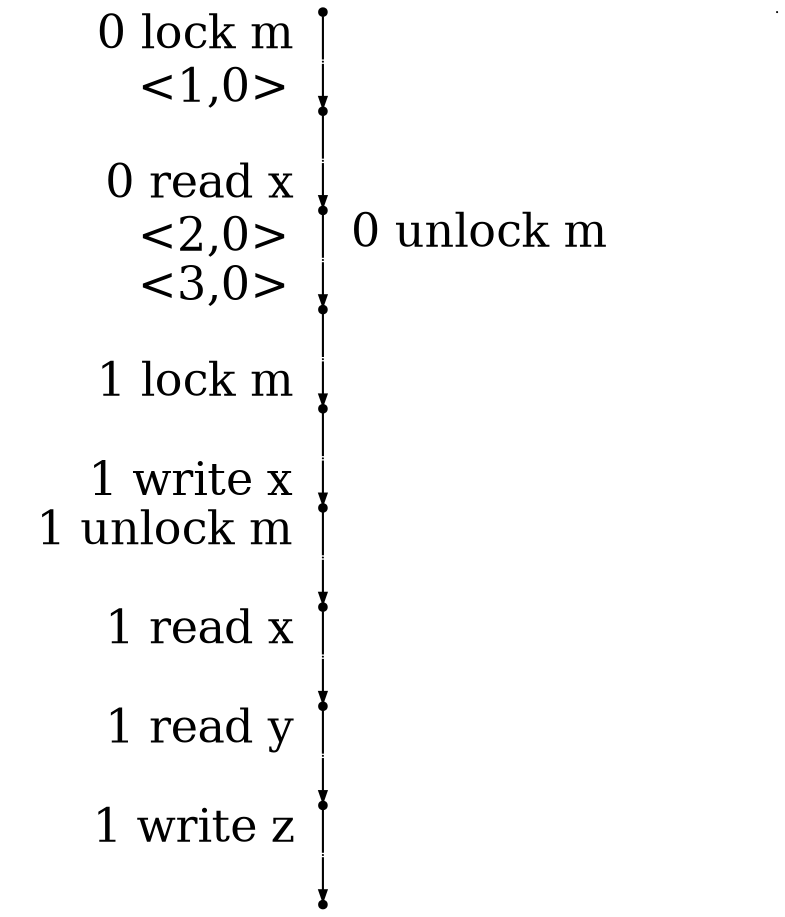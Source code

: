digraph "" {
	graph [directed=True,
		dpi=300,
		forcelabels=True,
		nodesep=3,
		ordering=out,
		rankdir=TB,
		ranksep=0.3,
		"strict"=False
	];
	node [color=black,
		fillcolor=black,
		fixedsize=true,
		fontsize=22,
		height=.05,
		label="\N",
		shape=point,
		style=filled,
		width=.05
	];
	edge [arrowsize=0.5,
		color=black,
		fontname="Ubuntu Code",
		fontsize=22,
		penwidth=1,
		weight=100
	];
	s	 [label=""];
	"_instr_s.0"	 [width=0,
		xlabel="  0 lock m  "];
	s -> "_instr_s.0"	 [dir=none];
	_instr_s	 [width=0];
	"s.0"	 [fontcolor=black,
		label="",
		xlabel="    <1,0>  "];
	"_instr_s.0.0"	 [width=0,
		xlabel="  0 read x  "];
	"s.0" -> "_instr_s.0.0"	 [dir=none];
	"_instr_s.0" -> "s.0";
	"s.0.0"	 [fontcolor=black,
		label="",
		xlabel="    <2,0>  "];
	"_instr_s.0.0.0"	 [width=0,
		xlabel="  0 unlock m  "];
	"s.0.0" -> "_instr_s.0.0.0"	 [dir=none];
	"_instr_s.0.0" -> "s.0.0";
	"s.0.0.0"	 [fontcolor=black,
		label="",
		xlabel="    <3,0>  "];
	"_instr_s.0.0.0.1"	 [width=0,
		xlabel="  1 lock m  "];
	"s.0.0.0" -> "_instr_s.0.0.0.1"	 [dir=none];
	"_instr_s.0.0.0" -> "s.0.0.0";
	"s.0.0.0.1"	 [label=""];
	"_instr_s.0.0.0.1.1"	 [width=0,
		xlabel="  1 write x  "];
	"s.0.0.0.1" -> "_instr_s.0.0.0.1.1"	 [dir=none];
	"_instr_s.0.0.0.1" -> "s.0.0.0.1";
	"s.0.0.0.1.1"	 [label=""];
	"_instr_s.0.0.0.1.1.1"	 [width=0,
		xlabel="  1 unlock m  "];
	"s.0.0.0.1.1" -> "_instr_s.0.0.0.1.1.1"	 [dir=none];
	"_instr_s.0.0.0.1.1" -> "s.0.0.0.1.1";
	"s.0.0.0.1.1.1"	 [label=""];
	"_instr_s.0.0.0.1.1.1.1"	 [width=0,
		xlabel="  1 read x  "];
	"s.0.0.0.1.1.1" -> "_instr_s.0.0.0.1.1.1.1"	 [dir=none];
	"_instr_s.0.0.0.1.1.1" -> "s.0.0.0.1.1.1";
	"s.0.0.0.1.1.1.1"	 [label=""];
	"_instr_s.0.0.0.1.1.1.1.1"	 [width=0,
		xlabel="  1 read y  "];
	"s.0.0.0.1.1.1.1" -> "_instr_s.0.0.0.1.1.1.1.1"	 [dir=none];
	"_instr_s.0.0.0.1.1.1.1" -> "s.0.0.0.1.1.1.1";
	"s.0.0.0.1.1.1.1.1"	 [label=""];
	"_instr_s.0.0.0.1.1.1.1.1.1"	 [width=0,
		xlabel="  1 write z  "];
	"s.0.0.0.1.1.1.1.1" -> "_instr_s.0.0.0.1.1.1.1.1.1"	 [dir=none];
	"_instr_s.0.0.0.1.1.1.1.1" -> "s.0.0.0.1.1.1.1.1";
	"s.0.0.0.1.1.1.1.1.1"	 [label=""];
	"_instr_s.0.0.0.1.1.1.1.1.1" -> "s.0.0.0.1.1.1.1.1.1";
}
